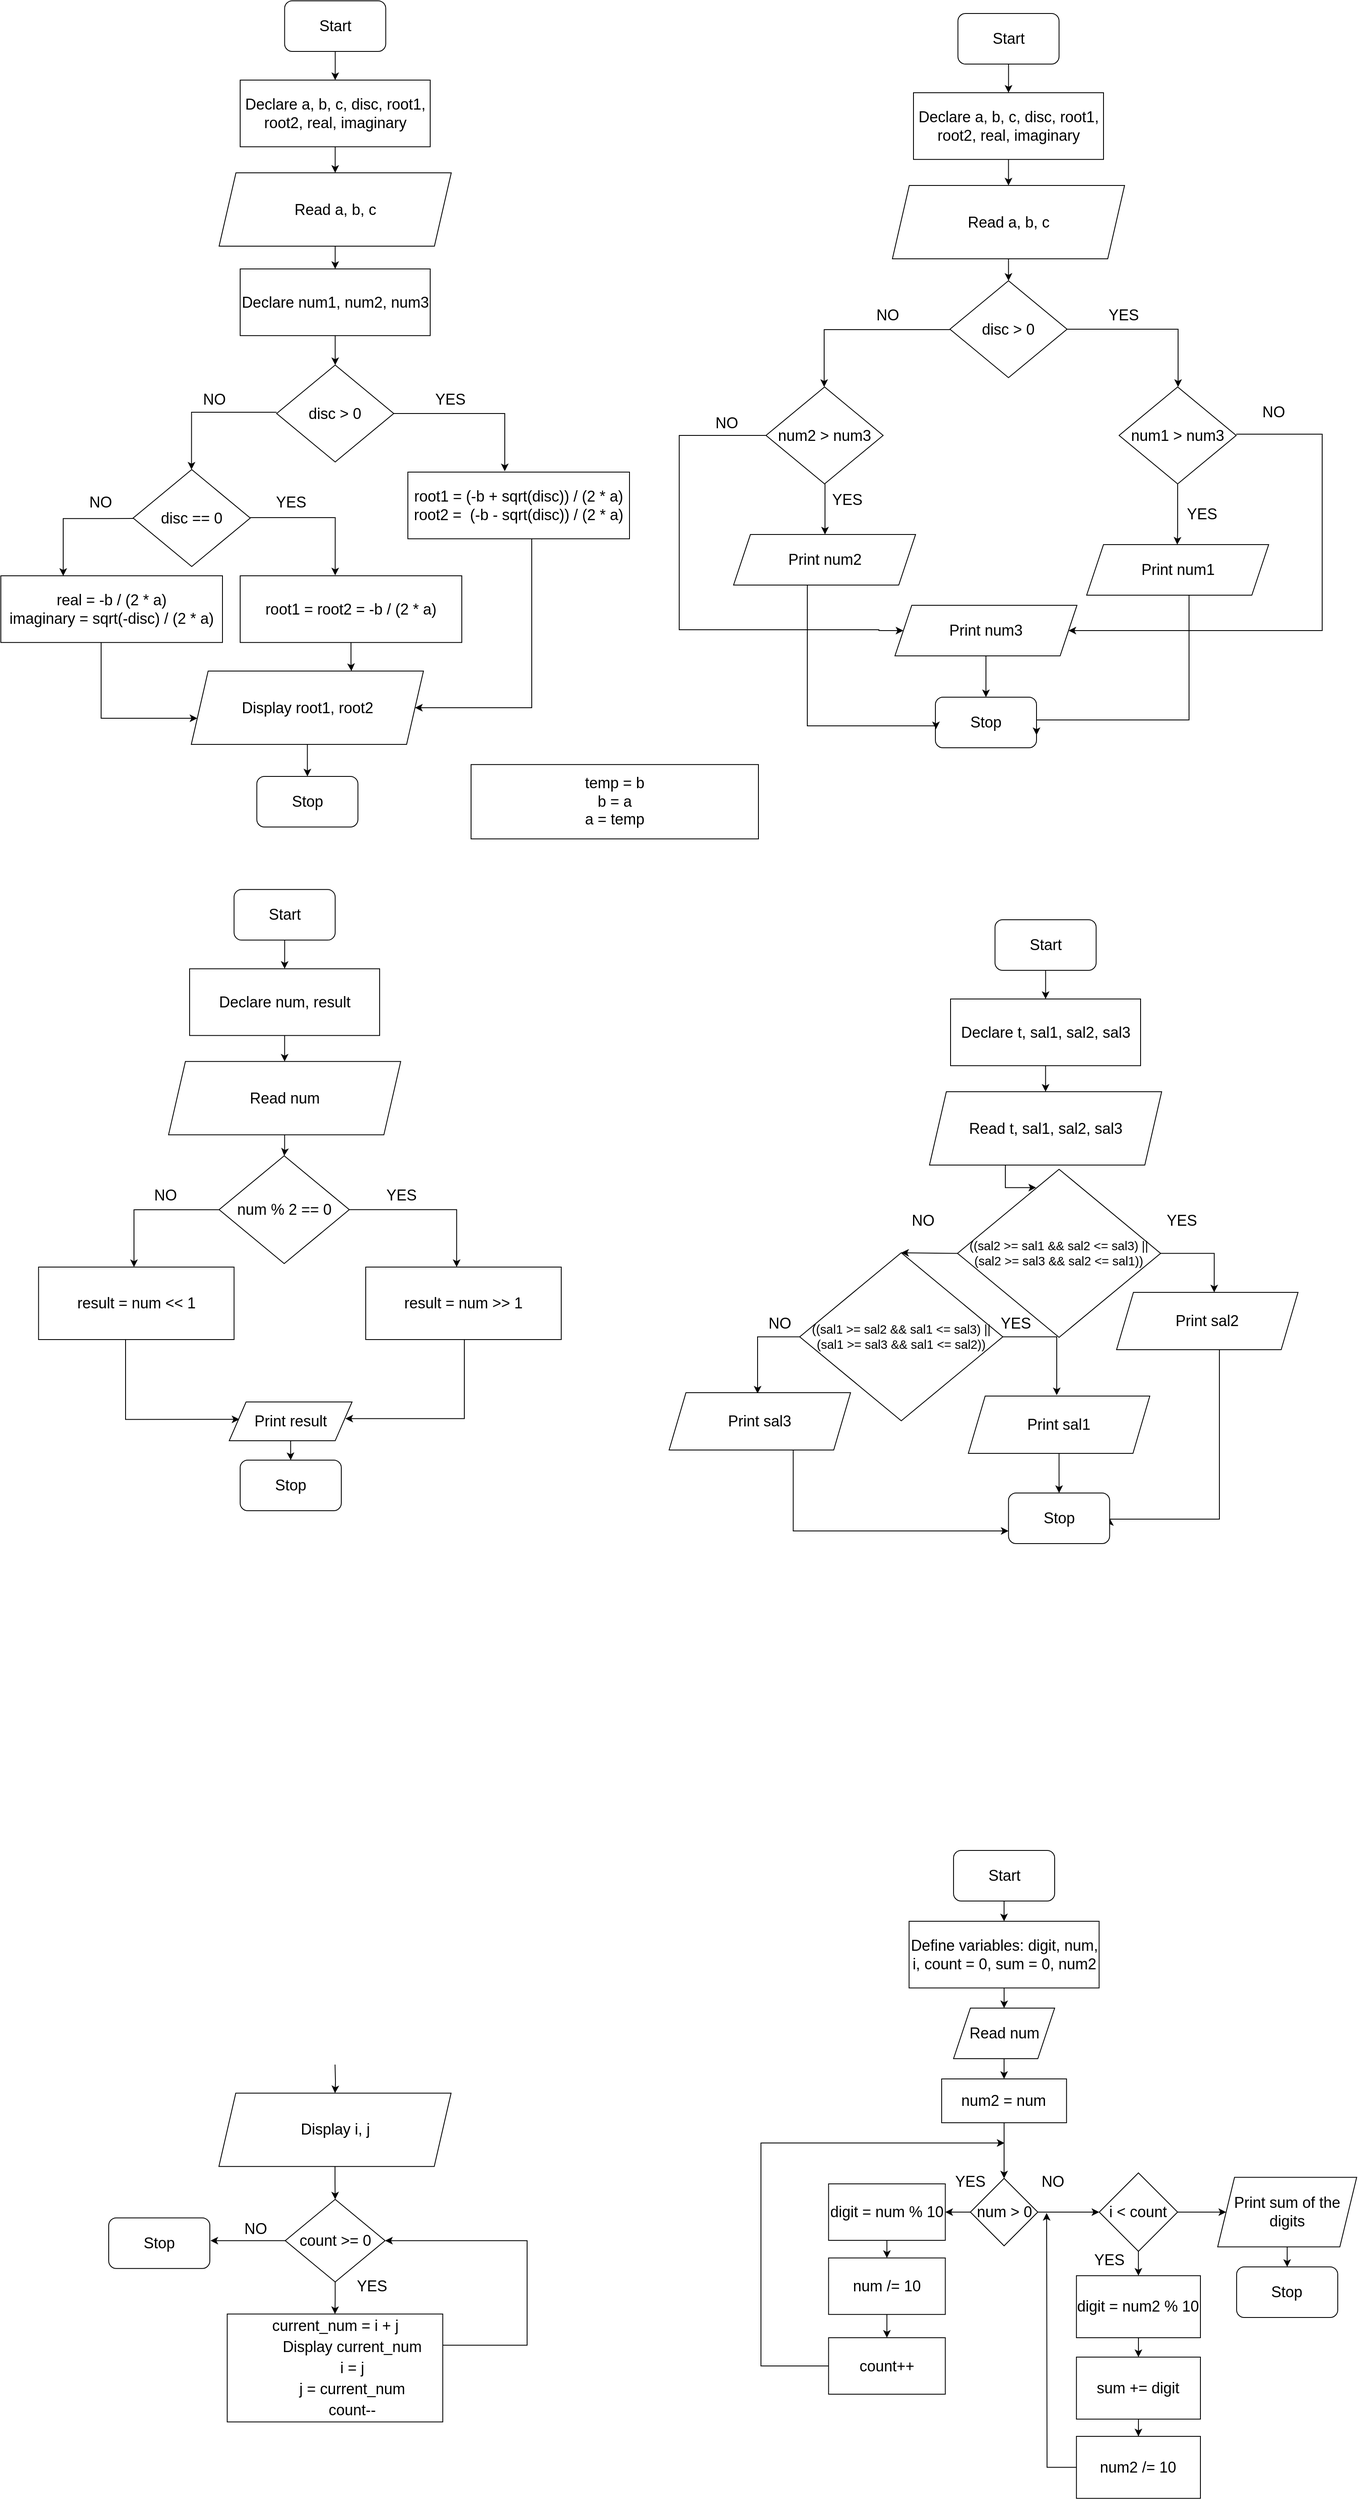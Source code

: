 <mxfile version="20.0.3" type="github">
  <diagram id="Rn7xrnU0iJdDP8TWsrpk" name="Page-1">
    <mxGraphModel dx="2865" dy="838" grid="0" gridSize="10" guides="1" tooltips="1" connect="1" arrows="1" fold="1" page="1" pageScale="1" pageWidth="850" pageHeight="1100" math="0" shadow="0">
      <root>
        <mxCell id="0" />
        <mxCell id="1" parent="0" />
        <mxCell id="lnwV2AKTlXPKK0lTSUsx-13" value="" style="edgeStyle=orthogonalEdgeStyle;rounded=0;orthogonalLoop=1;jettySize=auto;html=1;fontSize=18;" parent="1" target="lnwV2AKTlXPKK0lTSUsx-2" edge="1">
          <mxGeometry relative="1" as="geometry">
            <mxPoint x="425" y="222.0" as="sourcePoint" />
          </mxGeometry>
        </mxCell>
        <mxCell id="lnwV2AKTlXPKK0lTSUsx-38" value="" style="edgeStyle=orthogonalEdgeStyle;rounded=0;orthogonalLoop=1;jettySize=auto;html=1;fontSize=18;" parent="1" source="lnwV2AKTlXPKK0lTSUsx-2" target="lnwV2AKTlXPKK0lTSUsx-3" edge="1">
          <mxGeometry relative="1" as="geometry" />
        </mxCell>
        <mxCell id="lnwV2AKTlXPKK0lTSUsx-2" value="Declare&amp;nbsp;a, b, c, disc, root1, root2, real, imaginary" style="rounded=0;whiteSpace=wrap;html=1;fontSize=18;" parent="1" vertex="1">
          <mxGeometry x="314" y="171" width="225.5" height="79.12" as="geometry" />
        </mxCell>
        <mxCell id="LHPXoAm_DRsTGugaQHnw-8" value="" style="edgeStyle=orthogonalEdgeStyle;rounded=0;orthogonalLoop=1;jettySize=auto;html=1;fontSize=18;" parent="1" source="lnwV2AKTlXPKK0lTSUsx-3" target="LHPXoAm_DRsTGugaQHnw-7" edge="1">
          <mxGeometry relative="1" as="geometry" />
        </mxCell>
        <mxCell id="lnwV2AKTlXPKK0lTSUsx-3" value="Read&amp;nbsp;a, b, c" style="shape=parallelogram;perimeter=parallelogramPerimeter;whiteSpace=wrap;html=1;fixedSize=1;fontSize=18;" parent="1" vertex="1">
          <mxGeometry x="289" y="281" width="275.5" height="87" as="geometry" />
        </mxCell>
        <mxCell id="lnwV2AKTlXPKK0lTSUsx-4" value="temp = b&lt;br&gt;b = a&lt;br&gt;a = temp" style="rounded=0;whiteSpace=wrap;html=1;fontSize=18;" parent="1" vertex="1">
          <mxGeometry x="-211" y="967.91" width="341" height="88.18" as="geometry" />
        </mxCell>
        <mxCell id="5rCVrdmfiQFFG_Of-HuY-1" value="" style="edgeStyle=orthogonalEdgeStyle;rounded=0;orthogonalLoop=1;jettySize=auto;html=1;" parent="1" source="lnwV2AKTlXPKK0lTSUsx-14" target="lnwV2AKTlXPKK0lTSUsx-2" edge="1">
          <mxGeometry relative="1" as="geometry" />
        </mxCell>
        <mxCell id="lnwV2AKTlXPKK0lTSUsx-14" value="Start" style="rounded=1;whiteSpace=wrap;html=1;fontSize=18;" parent="1" vertex="1">
          <mxGeometry x="366.75" y="77" width="120" height="60" as="geometry" />
        </mxCell>
        <mxCell id="lnwV2AKTlXPKK0lTSUsx-15" value="Stop" style="rounded=1;whiteSpace=wrap;html=1;fontSize=18;" parent="1" vertex="1">
          <mxGeometry x="340" y="888" width="120" height="60" as="geometry" />
        </mxCell>
        <mxCell id="LHPXoAm_DRsTGugaQHnw-3" value="" style="edgeStyle=orthogonalEdgeStyle;rounded=0;orthogonalLoop=1;jettySize=auto;html=1;" parent="1" edge="1">
          <mxGeometry relative="1" as="geometry">
            <mxPoint x="426.765" y="693.18" as="sourcePoint" />
          </mxGeometry>
        </mxCell>
        <mxCell id="LHPXoAm_DRsTGugaQHnw-10" value="" style="edgeStyle=orthogonalEdgeStyle;rounded=0;orthogonalLoop=1;jettySize=auto;html=1;fontSize=18;entryX=0.5;entryY=0;entryDx=0;entryDy=0;exitX=1;exitY=0.5;exitDx=0;exitDy=0;" parent="1" source="LHPXoAm_DRsTGugaQHnw-7" edge="1">
          <mxGeometry relative="1" as="geometry">
            <mxPoint x="628" y="520" as="targetPoint" />
            <Array as="points">
              <mxPoint x="628" y="452" />
            </Array>
          </mxGeometry>
        </mxCell>
        <mxCell id="LHPXoAm_DRsTGugaQHnw-7" value="&lt;font style=&quot;font-size: 18px;&quot;&gt;disc &amp;gt; 0&lt;/font&gt;" style="rhombus;whiteSpace=wrap;html=1;" parent="1" vertex="1">
          <mxGeometry x="357.25" y="394" width="139" height="115" as="geometry" />
        </mxCell>
        <mxCell id="LHPXoAm_DRsTGugaQHnw-15" value="" style="edgeStyle=orthogonalEdgeStyle;rounded=0;orthogonalLoop=1;jettySize=auto;html=1;fontSize=18;exitX=0.5;exitY=1;exitDx=0;exitDy=0;" parent="1" source="LHPXoAm_DRsTGugaQHnw-24" edge="1">
          <mxGeometry relative="1" as="geometry">
            <mxPoint x="681.941" y="580" as="sourcePoint" />
            <mxPoint x="627" y="707" as="targetPoint" />
            <Array as="points">
              <mxPoint x="627" y="692" />
            </Array>
          </mxGeometry>
        </mxCell>
        <mxCell id="LHPXoAm_DRsTGugaQHnw-11" value="YES" style="text;html=1;align=center;verticalAlign=middle;resizable=0;points=[];autosize=1;strokeColor=none;fillColor=none;fontSize=18;" parent="1" vertex="1">
          <mxGeometry x="539.5" y="422" width="46" height="26" as="geometry" />
        </mxCell>
        <mxCell id="LHPXoAm_DRsTGugaQHnw-12" value="" style="edgeStyle=orthogonalEdgeStyle;rounded=0;orthogonalLoop=1;jettySize=auto;html=1;fontSize=18;" parent="1" edge="1">
          <mxGeometry relative="1" as="geometry">
            <mxPoint x="357.25" y="451.97" as="sourcePoint" />
            <mxPoint x="208" y="520" as="targetPoint" />
            <Array as="points">
              <mxPoint x="208" y="452" />
            </Array>
          </mxGeometry>
        </mxCell>
        <mxCell id="LHPXoAm_DRsTGugaQHnw-13" value="NO" style="text;html=1;align=center;verticalAlign=middle;resizable=0;points=[];autosize=1;strokeColor=none;fillColor=none;fontSize=18;" parent="1" vertex="1">
          <mxGeometry x="264" y="422" width="37" height="26" as="geometry" />
        </mxCell>
        <mxCell id="LHPXoAm_DRsTGugaQHnw-20" value="" style="edgeStyle=orthogonalEdgeStyle;rounded=0;orthogonalLoop=1;jettySize=auto;html=1;fontSize=18;" parent="1" source="LHPXoAm_DRsTGugaQHnw-18" edge="1">
          <mxGeometry relative="1" as="geometry">
            <mxPoint x="209" y="695" as="targetPoint" />
            <Array as="points">
              <mxPoint x="209" y="695" />
            </Array>
          </mxGeometry>
        </mxCell>
        <mxCell id="LHPXoAm_DRsTGugaQHnw-30" value="" style="edgeStyle=orthogonalEdgeStyle;rounded=0;orthogonalLoop=1;jettySize=auto;html=1;fontSize=18;entryX=0;entryY=0.5;entryDx=0;entryDy=0;" parent="1" source="LHPXoAm_DRsTGugaQHnw-18" target="LHPXoAm_DRsTGugaQHnw-26" edge="1">
          <mxGeometry relative="1" as="geometry">
            <mxPoint x="270" y="808" as="targetPoint" />
            <Array as="points">
              <mxPoint x="36" y="578" />
              <mxPoint x="36" y="808" />
              <mxPoint x="273" y="808" />
            </Array>
          </mxGeometry>
        </mxCell>
        <mxCell id="LHPXoAm_DRsTGugaQHnw-18" value="&lt;font style=&quot;font-size: 18px;&quot;&gt;num2 &amp;gt; num3&lt;/font&gt;" style="rhombus;whiteSpace=wrap;html=1;" parent="1" vertex="1">
          <mxGeometry x="139" y="520" width="139" height="115" as="geometry" />
        </mxCell>
        <mxCell id="LHPXoAm_DRsTGugaQHnw-38" value="" style="edgeStyle=orthogonalEdgeStyle;rounded=0;orthogonalLoop=1;jettySize=auto;html=1;fontSize=18;entryX=1;entryY=0.75;entryDx=0;entryDy=0;" parent="1" source="LHPXoAm_DRsTGugaQHnw-23" target="lnwV2AKTlXPKK0lTSUsx-15" edge="1">
          <mxGeometry relative="1" as="geometry">
            <mxPoint x="628" y="935" as="targetPoint" />
            <Array as="points">
              <mxPoint x="641" y="915" />
              <mxPoint x="460" y="915" />
            </Array>
          </mxGeometry>
        </mxCell>
        <mxCell id="LHPXoAm_DRsTGugaQHnw-23" value="Print num1" style="shape=parallelogram;perimeter=parallelogramPerimeter;whiteSpace=wrap;html=1;fixedSize=1;fontSize=18;rounded=0;" parent="1" vertex="1">
          <mxGeometry x="519.5" y="707" width="216" height="60" as="geometry" />
        </mxCell>
        <mxCell id="LHPXoAm_DRsTGugaQHnw-24" value="&lt;font style=&quot;font-size: 18px;&quot;&gt;num1 &amp;gt; num3&lt;/font&gt;" style="rhombus;whiteSpace=wrap;html=1;" parent="1" vertex="1">
          <mxGeometry x="558" y="520" width="139" height="115" as="geometry" />
        </mxCell>
        <mxCell id="LHPXoAm_DRsTGugaQHnw-36" value="" style="edgeStyle=orthogonalEdgeStyle;rounded=0;orthogonalLoop=1;jettySize=auto;html=1;fontSize=18;entryX=0.006;entryY=0.633;entryDx=0;entryDy=0;entryPerimeter=0;" parent="1" source="LHPXoAm_DRsTGugaQHnw-25" target="lnwV2AKTlXPKK0lTSUsx-15" edge="1">
          <mxGeometry relative="1" as="geometry">
            <mxPoint x="336" y="922" as="targetPoint" />
            <Array as="points">
              <mxPoint x="188" y="922" />
              <mxPoint x="341" y="922" />
            </Array>
          </mxGeometry>
        </mxCell>
        <mxCell id="LHPXoAm_DRsTGugaQHnw-25" value="Print num2" style="shape=parallelogram;perimeter=parallelogramPerimeter;whiteSpace=wrap;html=1;fixedSize=1;fontSize=18;rounded=0;" parent="1" vertex="1">
          <mxGeometry x="100.5" y="695" width="216" height="60" as="geometry" />
        </mxCell>
        <mxCell id="LHPXoAm_DRsTGugaQHnw-34" value="" style="edgeStyle=orthogonalEdgeStyle;rounded=0;orthogonalLoop=1;jettySize=auto;html=1;fontSize=18;" parent="1" source="LHPXoAm_DRsTGugaQHnw-26" target="lnwV2AKTlXPKK0lTSUsx-15" edge="1">
          <mxGeometry relative="1" as="geometry" />
        </mxCell>
        <mxCell id="LHPXoAm_DRsTGugaQHnw-26" value="Print num3" style="shape=parallelogram;perimeter=parallelogramPerimeter;whiteSpace=wrap;html=1;fixedSize=1;fontSize=18;rounded=0;" parent="1" vertex="1">
          <mxGeometry x="292" y="779" width="216" height="60" as="geometry" />
        </mxCell>
        <mxCell id="LHPXoAm_DRsTGugaQHnw-27" value="YES" style="text;html=1;align=center;verticalAlign=middle;resizable=0;points=[];autosize=1;strokeColor=none;fillColor=none;fontSize=18;" parent="1" vertex="1">
          <mxGeometry x="633" y="658" width="46" height="26" as="geometry" />
        </mxCell>
        <mxCell id="LHPXoAm_DRsTGugaQHnw-28" value="YES" style="text;html=1;align=center;verticalAlign=middle;resizable=0;points=[];autosize=1;strokeColor=none;fillColor=none;fontSize=18;" parent="1" vertex="1">
          <mxGeometry x="212" y="641" width="46" height="26" as="geometry" />
        </mxCell>
        <mxCell id="LHPXoAm_DRsTGugaQHnw-31" value="NO" style="text;html=1;align=center;verticalAlign=middle;resizable=0;points=[];autosize=1;strokeColor=none;fillColor=none;fontSize=18;" parent="1" vertex="1">
          <mxGeometry x="73" y="550" width="37" height="26" as="geometry" />
        </mxCell>
        <mxCell id="LHPXoAm_DRsTGugaQHnw-32" value="" style="edgeStyle=orthogonalEdgeStyle;rounded=0;orthogonalLoop=1;jettySize=auto;html=1;fontSize=18;entryX=1;entryY=0.5;entryDx=0;entryDy=0;" parent="1" target="LHPXoAm_DRsTGugaQHnw-26" edge="1">
          <mxGeometry relative="1" as="geometry">
            <mxPoint x="696.996" y="575.999" as="sourcePoint" />
            <mxPoint x="799" y="863" as="targetPoint" />
            <Array as="points">
              <mxPoint x="799" y="576" />
              <mxPoint x="799" y="809" />
            </Array>
          </mxGeometry>
        </mxCell>
        <mxCell id="LHPXoAm_DRsTGugaQHnw-33" value="NO" style="text;html=1;align=center;verticalAlign=middle;resizable=0;points=[];autosize=1;strokeColor=none;fillColor=none;fontSize=18;" parent="1" vertex="1">
          <mxGeometry x="722" y="537" width="37" height="26" as="geometry" />
        </mxCell>
        <mxCell id="LHPXoAm_DRsTGugaQHnw-44" value="" style="edgeStyle=orthogonalEdgeStyle;rounded=0;orthogonalLoop=1;jettySize=auto;html=1;fontSize=18;" parent="1" source="LHPXoAm_DRsTGugaQHnw-39" target="LHPXoAm_DRsTGugaQHnw-40" edge="1">
          <mxGeometry relative="1" as="geometry" />
        </mxCell>
        <mxCell id="LHPXoAm_DRsTGugaQHnw-39" value="Declare&amp;nbsp;a, b, c, disc, root1, root2, real, imaginary" style="rounded=0;whiteSpace=wrap;html=1;fontSize=18;" parent="1" vertex="1">
          <mxGeometry x="-485" y="156" width="225.5" height="79.12" as="geometry" />
        </mxCell>
        <mxCell id="LHPXoAm_DRsTGugaQHnw-45" value="" style="edgeStyle=orthogonalEdgeStyle;rounded=0;orthogonalLoop=1;jettySize=auto;html=1;fontSize=18;" parent="1" source="LHPXoAm_DRsTGugaQHnw-40" target="LHPXoAm_DRsTGugaQHnw-42" edge="1">
          <mxGeometry relative="1" as="geometry" />
        </mxCell>
        <mxCell id="LHPXoAm_DRsTGugaQHnw-40" value="Read&amp;nbsp;a, b, c" style="shape=parallelogram;perimeter=parallelogramPerimeter;whiteSpace=wrap;html=1;fixedSize=1;fontSize=18;" parent="1" vertex="1">
          <mxGeometry x="-510" y="266" width="275.5" height="87" as="geometry" />
        </mxCell>
        <mxCell id="LHPXoAm_DRsTGugaQHnw-43" value="" style="edgeStyle=orthogonalEdgeStyle;rounded=0;orthogonalLoop=1;jettySize=auto;html=1;fontSize=18;" parent="1" source="LHPXoAm_DRsTGugaQHnw-41" target="LHPXoAm_DRsTGugaQHnw-39" edge="1">
          <mxGeometry relative="1" as="geometry" />
        </mxCell>
        <mxCell id="LHPXoAm_DRsTGugaQHnw-41" value="Start" style="rounded=1;whiteSpace=wrap;html=1;fontSize=18;" parent="1" vertex="1">
          <mxGeometry x="-432.25" y="62" width="120" height="60" as="geometry" />
        </mxCell>
        <mxCell id="LHPXoAm_DRsTGugaQHnw-51" value="" style="edgeStyle=orthogonalEdgeStyle;rounded=0;orthogonalLoop=1;jettySize=auto;html=1;fontSize=18;" parent="1" source="LHPXoAm_DRsTGugaQHnw-42" target="LHPXoAm_DRsTGugaQHnw-47" edge="1">
          <mxGeometry relative="1" as="geometry" />
        </mxCell>
        <mxCell id="LHPXoAm_DRsTGugaQHnw-42" value="Declare num1, num2, num3" style="rounded=0;whiteSpace=wrap;html=1;fontSize=18;" parent="1" vertex="1">
          <mxGeometry x="-485" y="380" width="225.5" height="79.12" as="geometry" />
        </mxCell>
        <mxCell id="LHPXoAm_DRsTGugaQHnw-46" value="" style="edgeStyle=orthogonalEdgeStyle;rounded=0;orthogonalLoop=1;jettySize=auto;html=1;fontSize=18;entryX=0.5;entryY=0;entryDx=0;entryDy=0;exitX=1;exitY=0.5;exitDx=0;exitDy=0;" parent="1" source="LHPXoAm_DRsTGugaQHnw-47" edge="1">
          <mxGeometry relative="1" as="geometry">
            <mxPoint x="-171" y="620" as="targetPoint" />
            <Array as="points">
              <mxPoint x="-171" y="552" />
            </Array>
          </mxGeometry>
        </mxCell>
        <mxCell id="LHPXoAm_DRsTGugaQHnw-47" value="&lt;font style=&quot;font-size: 18px;&quot;&gt;disc &amp;gt; 0&lt;/font&gt;" style="rhombus;whiteSpace=wrap;html=1;" parent="1" vertex="1">
          <mxGeometry x="-441.75" y="494" width="139" height="115" as="geometry" />
        </mxCell>
        <mxCell id="LHPXoAm_DRsTGugaQHnw-48" value="YES" style="text;html=1;align=center;verticalAlign=middle;resizable=0;points=[];autosize=1;strokeColor=none;fillColor=none;fontSize=18;" parent="1" vertex="1">
          <mxGeometry x="-259.5" y="522" width="46" height="26" as="geometry" />
        </mxCell>
        <mxCell id="LHPXoAm_DRsTGugaQHnw-49" value="" style="edgeStyle=orthogonalEdgeStyle;rounded=0;orthogonalLoop=1;jettySize=auto;html=1;fontSize=18;" parent="1" edge="1">
          <mxGeometry relative="1" as="geometry">
            <mxPoint x="-441.75" y="550" as="sourcePoint" />
            <mxPoint x="-542.75" y="618.03" as="targetPoint" />
            <Array as="points">
              <mxPoint x="-542.75" y="550.03" />
            </Array>
          </mxGeometry>
        </mxCell>
        <mxCell id="LHPXoAm_DRsTGugaQHnw-50" value="NO" style="text;html=1;align=center;verticalAlign=middle;resizable=0;points=[];autosize=1;strokeColor=none;fillColor=none;fontSize=18;" parent="1" vertex="1">
          <mxGeometry x="-535" y="522" width="37" height="26" as="geometry" />
        </mxCell>
        <mxCell id="LHPXoAm_DRsTGugaQHnw-67" value="" style="edgeStyle=orthogonalEdgeStyle;rounded=0;orthogonalLoop=1;jettySize=auto;html=1;fontSize=18;entryX=1;entryY=0.5;entryDx=0;entryDy=0;" parent="1" source="LHPXoAm_DRsTGugaQHnw-52" target="LHPXoAm_DRsTGugaQHnw-62" edge="1">
          <mxGeometry relative="1" as="geometry">
            <mxPoint x="-154" y="904" as="targetPoint" />
            <Array as="points">
              <mxPoint x="-139" y="900" />
            </Array>
          </mxGeometry>
        </mxCell>
        <mxCell id="LHPXoAm_DRsTGugaQHnw-52" value="root1 = (-b + sqrt(disc)) / (2 * a)&lt;br&gt;root2 =&amp;nbsp; (-b - sqrt(disc)) / (2 * a)" style="rounded=0;whiteSpace=wrap;html=1;fontSize=18;" parent="1" vertex="1">
          <mxGeometry x="-286" y="621" width="263" height="79.12" as="geometry" />
        </mxCell>
        <mxCell id="LHPXoAm_DRsTGugaQHnw-53" value="&lt;font style=&quot;font-size: 18px;&quot;&gt;disc == 0&lt;/font&gt;" style="rhombus;whiteSpace=wrap;html=1;" parent="1" vertex="1">
          <mxGeometry x="-612" y="618" width="139" height="115" as="geometry" />
        </mxCell>
        <mxCell id="LHPXoAm_DRsTGugaQHnw-54" value="" style="edgeStyle=orthogonalEdgeStyle;rounded=0;orthogonalLoop=1;jettySize=auto;html=1;fontSize=18;" parent="1" edge="1">
          <mxGeometry relative="1" as="geometry">
            <mxPoint x="-612" y="676.06" as="sourcePoint" />
            <mxPoint x="-695" y="744.09" as="targetPoint" />
            <Array as="points">
              <mxPoint x="-695" y="676.09" />
            </Array>
          </mxGeometry>
        </mxCell>
        <mxCell id="LHPXoAm_DRsTGugaQHnw-56" value="" style="edgeStyle=orthogonalEdgeStyle;rounded=0;orthogonalLoop=1;jettySize=auto;html=1;fontSize=18;entryX=0.5;entryY=0;entryDx=0;entryDy=0;" parent="1" edge="1">
          <mxGeometry relative="1" as="geometry">
            <mxPoint x="-372.25" y="743.5" as="targetPoint" />
            <Array as="points">
              <mxPoint x="-372.25" y="675.5" />
            </Array>
            <mxPoint x="-473" y="675" as="sourcePoint" />
          </mxGeometry>
        </mxCell>
        <mxCell id="LHPXoAm_DRsTGugaQHnw-57" value="YES" style="text;html=1;align=center;verticalAlign=middle;resizable=0;points=[];autosize=1;strokeColor=none;fillColor=none;fontSize=18;" parent="1" vertex="1">
          <mxGeometry x="-448" y="644" width="46" height="26" as="geometry" />
        </mxCell>
        <mxCell id="LHPXoAm_DRsTGugaQHnw-65" value="" style="edgeStyle=orthogonalEdgeStyle;rounded=0;orthogonalLoop=1;jettySize=auto;html=1;fontSize=18;" parent="1" source="LHPXoAm_DRsTGugaQHnw-58" target="LHPXoAm_DRsTGugaQHnw-62" edge="1">
          <mxGeometry relative="1" as="geometry">
            <Array as="points">
              <mxPoint x="-353" y="847" />
              <mxPoint x="-353" y="847" />
            </Array>
          </mxGeometry>
        </mxCell>
        <mxCell id="LHPXoAm_DRsTGugaQHnw-58" value="root1 = root2 = -b / (2 * a)" style="rounded=0;whiteSpace=wrap;html=1;fontSize=18;" parent="1" vertex="1">
          <mxGeometry x="-485" y="744" width="263" height="79.12" as="geometry" />
        </mxCell>
        <mxCell id="LHPXoAm_DRsTGugaQHnw-59" value="NO" style="text;html=1;align=center;verticalAlign=middle;resizable=0;points=[];autosize=1;strokeColor=none;fillColor=none;fontSize=18;" parent="1" vertex="1">
          <mxGeometry x="-670" y="644" width="37" height="26" as="geometry" />
        </mxCell>
        <mxCell id="LHPXoAm_DRsTGugaQHnw-64" value="" style="edgeStyle=orthogonalEdgeStyle;rounded=0;orthogonalLoop=1;jettySize=auto;html=1;fontSize=18;" parent="1" source="LHPXoAm_DRsTGugaQHnw-60" target="LHPXoAm_DRsTGugaQHnw-62" edge="1">
          <mxGeometry relative="1" as="geometry">
            <mxPoint x="-637" y="913" as="targetPoint" />
            <Array as="points">
              <mxPoint x="-650" y="913" />
            </Array>
          </mxGeometry>
        </mxCell>
        <mxCell id="LHPXoAm_DRsTGugaQHnw-60" value="real = -b / (2 * a)&lt;br&gt;imaginary = sqrt(-disc) / (2 * a)" style="rounded=0;whiteSpace=wrap;html=1;fontSize=18;" parent="1" vertex="1">
          <mxGeometry x="-769" y="744" width="263" height="79.12" as="geometry" />
        </mxCell>
        <mxCell id="LHPXoAm_DRsTGugaQHnw-61" value="Stop" style="rounded=1;whiteSpace=wrap;html=1;fontSize=18;" parent="1" vertex="1">
          <mxGeometry x="-465.25" y="982" width="120" height="60" as="geometry" />
        </mxCell>
        <mxCell id="LHPXoAm_DRsTGugaQHnw-68" value="" style="edgeStyle=orthogonalEdgeStyle;rounded=0;orthogonalLoop=1;jettySize=auto;html=1;fontSize=18;" parent="1" source="LHPXoAm_DRsTGugaQHnw-62" target="LHPXoAm_DRsTGugaQHnw-61" edge="1">
          <mxGeometry relative="1" as="geometry" />
        </mxCell>
        <mxCell id="LHPXoAm_DRsTGugaQHnw-62" value="Display root1, root2" style="shape=parallelogram;perimeter=parallelogramPerimeter;whiteSpace=wrap;html=1;fixedSize=1;fontSize=18;" parent="1" vertex="1">
          <mxGeometry x="-543" y="857" width="275.5" height="87" as="geometry" />
        </mxCell>
        <mxCell id="LHPXoAm_DRsTGugaQHnw-69" value="" style="edgeStyle=orthogonalEdgeStyle;rounded=0;orthogonalLoop=1;jettySize=auto;html=1;fontSize=18;" parent="1" source="LHPXoAm_DRsTGugaQHnw-70" target="LHPXoAm_DRsTGugaQHnw-72" edge="1">
          <mxGeometry relative="1" as="geometry" />
        </mxCell>
        <mxCell id="LHPXoAm_DRsTGugaQHnw-70" value="Declare&amp;nbsp;t, sal1, sal2, sal3" style="rounded=0;whiteSpace=wrap;html=1;fontSize=18;" parent="1" vertex="1">
          <mxGeometry x="358" y="1246" width="225.5" height="79.12" as="geometry" />
        </mxCell>
        <mxCell id="LHPXoAm_DRsTGugaQHnw-71" value="" style="edgeStyle=orthogonalEdgeStyle;rounded=0;orthogonalLoop=1;jettySize=auto;html=1;fontSize=18;entryX=0.387;entryY=0.109;entryDx=0;entryDy=0;entryPerimeter=0;" parent="1" source="LHPXoAm_DRsTGugaQHnw-72" target="LHPXoAm_DRsTGugaQHnw-78" edge="1">
          <mxGeometry relative="1" as="geometry">
            <mxPoint x="456" y="1470" as="targetPoint" />
            <Array as="points">
              <mxPoint x="423" y="1470" />
            </Array>
          </mxGeometry>
        </mxCell>
        <mxCell id="LHPXoAm_DRsTGugaQHnw-72" value="Read&amp;nbsp;t, sal1, sal2, sal3" style="shape=parallelogram;perimeter=parallelogramPerimeter;whiteSpace=wrap;html=1;fixedSize=1;fontSize=18;" parent="1" vertex="1">
          <mxGeometry x="333" y="1356" width="275.5" height="87" as="geometry" />
        </mxCell>
        <mxCell id="LHPXoAm_DRsTGugaQHnw-73" value="" style="edgeStyle=orthogonalEdgeStyle;rounded=0;orthogonalLoop=1;jettySize=auto;html=1;fontSize=18;" parent="1" source="LHPXoAm_DRsTGugaQHnw-74" target="LHPXoAm_DRsTGugaQHnw-70" edge="1">
          <mxGeometry relative="1" as="geometry" />
        </mxCell>
        <mxCell id="LHPXoAm_DRsTGugaQHnw-74" value="Start" style="rounded=1;whiteSpace=wrap;html=1;fontSize=18;" parent="1" vertex="1">
          <mxGeometry x="410.75" y="1152" width="120" height="60" as="geometry" />
        </mxCell>
        <mxCell id="LHPXoAm_DRsTGugaQHnw-77" value="" style="edgeStyle=orthogonalEdgeStyle;rounded=0;orthogonalLoop=1;jettySize=auto;html=1;fontSize=18;entryX=0.5;entryY=0;entryDx=0;entryDy=0;exitX=1;exitY=0.5;exitDx=0;exitDy=0;" parent="1" source="LHPXoAm_DRsTGugaQHnw-78" edge="1">
          <mxGeometry relative="1" as="geometry">
            <mxPoint x="670.86" y="1594" as="targetPoint" />
            <Array as="points">
              <mxPoint x="671" y="1548" />
            </Array>
          </mxGeometry>
        </mxCell>
        <mxCell id="LHPXoAm_DRsTGugaQHnw-78" value="&lt;font face=&quot;Arial&quot;&gt;&lt;span style=&quot;font-size: 14.667px;&quot;&gt;((sal2 &amp;gt;= sal1 &amp;amp;&amp;amp; sal2 &amp;lt;= sal3) || (sal2 &amp;gt;= sal3 &amp;amp;&amp;amp; sal2 &amp;lt;= sal1))&lt;/span&gt;&lt;/font&gt;" style="rhombus;whiteSpace=wrap;html=1;" parent="1" vertex="1">
          <mxGeometry x="366.25" y="1448" width="241.01" height="199.4" as="geometry" />
        </mxCell>
        <mxCell id="LHPXoAm_DRsTGugaQHnw-79" value="YES" style="text;html=1;align=center;verticalAlign=middle;resizable=0;points=[];autosize=1;strokeColor=none;fillColor=none;fontSize=18;" parent="1" vertex="1">
          <mxGeometry x="608.5" y="1496" width="46" height="26" as="geometry" />
        </mxCell>
        <mxCell id="LHPXoAm_DRsTGugaQHnw-80" value="" style="edgeStyle=orthogonalEdgeStyle;rounded=0;orthogonalLoop=1;jettySize=auto;html=1;fontSize=18;entryX=0.5;entryY=0;entryDx=0;entryDy=0;exitX=0;exitY=0.5;exitDx=0;exitDy=0;" parent="1" source="LHPXoAm_DRsTGugaQHnw-78" target="LHPXoAm_DRsTGugaQHnw-97" edge="1">
          <mxGeometry relative="1" as="geometry">
            <mxPoint x="363" y="1547" as="sourcePoint" />
            <mxPoint x="299.11" y="1592.03" as="targetPoint" />
            <Array as="points">
              <mxPoint x="363" y="1548" />
            </Array>
          </mxGeometry>
        </mxCell>
        <mxCell id="LHPXoAm_DRsTGugaQHnw-81" value="NO" style="text;html=1;align=center;verticalAlign=middle;resizable=0;points=[];autosize=1;strokeColor=none;fillColor=none;fontSize=18;" parent="1" vertex="1">
          <mxGeometry x="306.86" y="1496" width="37" height="26" as="geometry" />
        </mxCell>
        <mxCell id="LHPXoAm_DRsTGugaQHnw-96" value="" style="edgeStyle=orthogonalEdgeStyle;rounded=0;orthogonalLoop=1;jettySize=auto;html=1;fontSize=18;entryX=1;entryY=0.5;entryDx=0;entryDy=0;" parent="1" source="LHPXoAm_DRsTGugaQHnw-82" target="LHPXoAm_DRsTGugaQHnw-91" edge="1">
          <mxGeometry relative="1" as="geometry">
            <mxPoint x="663" y="1863" as="targetPoint" />
            <Array as="points">
              <mxPoint x="677" y="1863" />
              <mxPoint x="547" y="1863" />
            </Array>
          </mxGeometry>
        </mxCell>
        <mxCell id="LHPXoAm_DRsTGugaQHnw-82" value="Print sal2" style="shape=parallelogram;perimeter=parallelogramPerimeter;whiteSpace=wrap;html=1;fixedSize=1;fontSize=18;" parent="1" vertex="1">
          <mxGeometry x="555" y="1594" width="215.33" height="68" as="geometry" />
        </mxCell>
        <mxCell id="LHPXoAm_DRsTGugaQHnw-84" value="" style="edgeStyle=orthogonalEdgeStyle;rounded=0;orthogonalLoop=1;jettySize=auto;html=1;fontSize=18;exitX=1;exitY=0.5;exitDx=0;exitDy=0;" parent="1" source="LHPXoAm_DRsTGugaQHnw-97" edge="1">
          <mxGeometry relative="1" as="geometry">
            <mxPoint x="484" y="1716" as="targetPoint" />
            <Array as="points">
              <mxPoint x="484" y="1647" />
            </Array>
            <mxPoint x="369.0" y="1647.5" as="sourcePoint" />
          </mxGeometry>
        </mxCell>
        <mxCell id="LHPXoAm_DRsTGugaQHnw-85" value="YES" style="text;html=1;align=center;verticalAlign=middle;resizable=0;points=[];autosize=1;strokeColor=none;fillColor=none;fontSize=18;" parent="1" vertex="1">
          <mxGeometry x="412.25" y="1618" width="46" height="26" as="geometry" />
        </mxCell>
        <mxCell id="LHPXoAm_DRsTGugaQHnw-86" value="" style="edgeStyle=orthogonalEdgeStyle;rounded=0;orthogonalLoop=1;jettySize=auto;html=1;fontSize=18;exitX=0;exitY=0.5;exitDx=0;exitDy=0;" parent="1" source="LHPXoAm_DRsTGugaQHnw-97" edge="1">
          <mxGeometry relative="1" as="geometry">
            <mxPoint x="230.0" y="1646" as="sourcePoint" />
            <mxPoint x="129.0" y="1714.03" as="targetPoint" />
            <Array as="points">
              <mxPoint x="129" y="1647" />
            </Array>
          </mxGeometry>
        </mxCell>
        <mxCell id="LHPXoAm_DRsTGugaQHnw-87" value="NO" style="text;html=1;align=center;verticalAlign=middle;resizable=0;points=[];autosize=1;strokeColor=none;fillColor=none;fontSize=18;" parent="1" vertex="1">
          <mxGeometry x="136.75" y="1618" width="37" height="26" as="geometry" />
        </mxCell>
        <mxCell id="LHPXoAm_DRsTGugaQHnw-92" value="" style="edgeStyle=orthogonalEdgeStyle;rounded=0;orthogonalLoop=1;jettySize=auto;html=1;fontSize=18;" parent="1" source="LHPXoAm_DRsTGugaQHnw-89" target="LHPXoAm_DRsTGugaQHnw-91" edge="1">
          <mxGeometry relative="1" as="geometry" />
        </mxCell>
        <mxCell id="LHPXoAm_DRsTGugaQHnw-89" value="Print sal1" style="shape=parallelogram;perimeter=parallelogramPerimeter;whiteSpace=wrap;html=1;fixedSize=1;fontSize=18;" parent="1" vertex="1">
          <mxGeometry x="379.09" y="1717" width="215.33" height="68" as="geometry" />
        </mxCell>
        <mxCell id="LHPXoAm_DRsTGugaQHnw-94" value="" style="edgeStyle=orthogonalEdgeStyle;rounded=0;orthogonalLoop=1;jettySize=auto;html=1;fontSize=18;entryX=0;entryY=0.75;entryDx=0;entryDy=0;exitX=0.684;exitY=1;exitDx=0;exitDy=0;exitPerimeter=0;" parent="1" source="LHPXoAm_DRsTGugaQHnw-90" target="LHPXoAm_DRsTGugaQHnw-91" edge="1">
          <mxGeometry relative="1" as="geometry">
            <mxPoint x="172" y="1808" as="sourcePoint" />
            <mxPoint x="171.706" y="1869" as="targetPoint" />
            <Array as="points">
              <mxPoint x="171" y="1877" />
            </Array>
          </mxGeometry>
        </mxCell>
        <mxCell id="LHPXoAm_DRsTGugaQHnw-90" value="Print sal3" style="shape=parallelogram;perimeter=parallelogramPerimeter;whiteSpace=wrap;html=1;fixedSize=1;fontSize=18;" parent="1" vertex="1">
          <mxGeometry x="24" y="1713" width="215.33" height="68" as="geometry" />
        </mxCell>
        <mxCell id="LHPXoAm_DRsTGugaQHnw-91" value="Stop" style="rounded=1;whiteSpace=wrap;html=1;fontSize=18;" parent="1" vertex="1">
          <mxGeometry x="426.76" y="1832" width="120" height="60" as="geometry" />
        </mxCell>
        <mxCell id="LHPXoAm_DRsTGugaQHnw-97" value="&lt;font face=&quot;Arial&quot;&gt;&lt;span style=&quot;font-size: 14.667px;&quot;&gt;((sal1 &amp;gt;= sal2 &amp;amp;&amp;amp; sal1 &amp;lt;= sal3) || (sal1 &amp;gt;= sal3 &amp;amp;&amp;amp; sal1 &amp;lt;= sal2))&lt;/span&gt;&lt;/font&gt;" style="rhombus;whiteSpace=wrap;html=1;" parent="1" vertex="1">
          <mxGeometry x="179" y="1547" width="241.01" height="199.4" as="geometry" />
        </mxCell>
        <mxCell id="LHPXoAm_DRsTGugaQHnw-98" value="" style="edgeStyle=orthogonalEdgeStyle;rounded=0;orthogonalLoop=1;jettySize=auto;html=1;fontSize=18;" parent="1" source="LHPXoAm_DRsTGugaQHnw-99" target="LHPXoAm_DRsTGugaQHnw-100" edge="1">
          <mxGeometry relative="1" as="geometry" />
        </mxCell>
        <mxCell id="LHPXoAm_DRsTGugaQHnw-99" value="Declare num, result" style="rounded=0;whiteSpace=wrap;html=1;fontSize=18;" parent="1" vertex="1">
          <mxGeometry x="-545" y="1210.18" width="225.5" height="79.12" as="geometry" />
        </mxCell>
        <mxCell id="LHPXoAm_DRsTGugaQHnw-108" value="" style="edgeStyle=orthogonalEdgeStyle;rounded=0;orthogonalLoop=1;jettySize=auto;html=1;fontSize=18;" parent="1" source="LHPXoAm_DRsTGugaQHnw-100" target="LHPXoAm_DRsTGugaQHnw-104" edge="1">
          <mxGeometry relative="1" as="geometry" />
        </mxCell>
        <mxCell id="LHPXoAm_DRsTGugaQHnw-100" value="Read num" style="shape=parallelogram;perimeter=parallelogramPerimeter;whiteSpace=wrap;html=1;fixedSize=1;fontSize=18;" parent="1" vertex="1">
          <mxGeometry x="-570" y="1320.18" width="275.5" height="87" as="geometry" />
        </mxCell>
        <mxCell id="LHPXoAm_DRsTGugaQHnw-101" value="" style="edgeStyle=orthogonalEdgeStyle;rounded=0;orthogonalLoop=1;jettySize=auto;html=1;fontSize=18;" parent="1" source="LHPXoAm_DRsTGugaQHnw-102" target="LHPXoAm_DRsTGugaQHnw-99" edge="1">
          <mxGeometry relative="1" as="geometry" />
        </mxCell>
        <mxCell id="LHPXoAm_DRsTGugaQHnw-102" value="Start" style="rounded=1;whiteSpace=wrap;html=1;fontSize=18;" parent="1" vertex="1">
          <mxGeometry x="-492.25" y="1116.18" width="120" height="60" as="geometry" />
        </mxCell>
        <mxCell id="LHPXoAm_DRsTGugaQHnw-103" value="" style="edgeStyle=orthogonalEdgeStyle;rounded=0;orthogonalLoop=1;jettySize=auto;html=1;fontSize=18;entryX=0.5;entryY=0;entryDx=0;entryDy=0;exitX=1;exitY=0.5;exitDx=0;exitDy=0;" parent="1" source="LHPXoAm_DRsTGugaQHnw-104" edge="1">
          <mxGeometry relative="1" as="geometry">
            <mxPoint x="-228.14" y="1564" as="targetPoint" />
            <Array as="points">
              <mxPoint x="-228.14" y="1496" />
            </Array>
          </mxGeometry>
        </mxCell>
        <mxCell id="LHPXoAm_DRsTGugaQHnw-104" value="&lt;span style=&quot;font-size: 18px;&quot;&gt;num % 2 == 0&lt;/span&gt;" style="rhombus;whiteSpace=wrap;html=1;" parent="1" vertex="1">
          <mxGeometry x="-510" y="1432" width="154.5" height="127.83" as="geometry" />
        </mxCell>
        <mxCell id="LHPXoAm_DRsTGugaQHnw-105" value="YES" style="text;html=1;align=center;verticalAlign=middle;resizable=0;points=[];autosize=1;strokeColor=none;fillColor=none;fontSize=18;" parent="1" vertex="1">
          <mxGeometry x="-316.64" y="1466" width="46" height="26" as="geometry" />
        </mxCell>
        <mxCell id="LHPXoAm_DRsTGugaQHnw-106" value="" style="edgeStyle=orthogonalEdgeStyle;rounded=0;orthogonalLoop=1;jettySize=auto;html=1;fontSize=18;" parent="1" edge="1">
          <mxGeometry relative="1" as="geometry">
            <mxPoint x="-510" y="1496" as="sourcePoint" />
            <mxPoint x="-611.0" y="1564.03" as="targetPoint" />
            <Array as="points">
              <mxPoint x="-611" y="1496.03" />
            </Array>
          </mxGeometry>
        </mxCell>
        <mxCell id="LHPXoAm_DRsTGugaQHnw-107" value="NO" style="text;html=1;align=center;verticalAlign=middle;resizable=0;points=[];autosize=1;strokeColor=none;fillColor=none;fontSize=18;" parent="1" vertex="1">
          <mxGeometry x="-592.14" y="1466" width="37" height="26" as="geometry" />
        </mxCell>
        <mxCell id="LHPXoAm_DRsTGugaQHnw-115" value="" style="edgeStyle=orthogonalEdgeStyle;rounded=0;orthogonalLoop=1;jettySize=auto;html=1;fontSize=18;entryX=0.946;entryY=0.429;entryDx=0;entryDy=0;entryPerimeter=0;" parent="1" target="LHPXoAm_DRsTGugaQHnw-120" edge="1">
          <mxGeometry relative="1" as="geometry">
            <mxPoint x="-219" y="1650" as="sourcePoint" />
            <mxPoint x="-365" y="1743.48" as="targetPoint" />
            <Array as="points">
              <mxPoint x="-219" y="1744" />
            </Array>
          </mxGeometry>
        </mxCell>
        <mxCell id="LHPXoAm_DRsTGugaQHnw-113" value="" style="edgeStyle=orthogonalEdgeStyle;rounded=0;orthogonalLoop=1;jettySize=auto;html=1;fontSize=18;entryX=-0.008;entryY=0.328;entryDx=0;entryDy=0;entryPerimeter=0;" parent="1" edge="1">
          <mxGeometry relative="1" as="geometry">
            <mxPoint x="-621" y="1650" as="sourcePoint" />
            <mxPoint x="-485.96" y="1744.68" as="targetPoint" />
            <Array as="points">
              <mxPoint x="-621" y="1745" />
            </Array>
          </mxGeometry>
        </mxCell>
        <mxCell id="LHPXoAm_DRsTGugaQHnw-117" value="result = num &amp;gt;&amp;gt; 1" style="rounded=0;whiteSpace=wrap;html=1;fontSize=18;" parent="1" vertex="1">
          <mxGeometry x="-336" y="1564" width="232" height="86" as="geometry" />
        </mxCell>
        <mxCell id="LHPXoAm_DRsTGugaQHnw-118" value="result = num &amp;lt;&amp;lt; 1" style="rounded=0;whiteSpace=wrap;html=1;fontSize=18;" parent="1" vertex="1">
          <mxGeometry x="-724.25" y="1564" width="232" height="86" as="geometry" />
        </mxCell>
        <mxCell id="LHPXoAm_DRsTGugaQHnw-119" value="Stop" style="rounded=1;whiteSpace=wrap;html=1;fontSize=18;" parent="1" vertex="1">
          <mxGeometry x="-485" y="1793" width="120" height="60" as="geometry" />
        </mxCell>
        <mxCell id="LHPXoAm_DRsTGugaQHnw-121" value="" style="edgeStyle=orthogonalEdgeStyle;rounded=0;orthogonalLoop=1;jettySize=auto;html=1;fontSize=18;" parent="1" source="LHPXoAm_DRsTGugaQHnw-120" target="LHPXoAm_DRsTGugaQHnw-119" edge="1">
          <mxGeometry relative="1" as="geometry" />
        </mxCell>
        <mxCell id="LHPXoAm_DRsTGugaQHnw-120" value="Print result" style="shape=parallelogram;perimeter=parallelogramPerimeter;whiteSpace=wrap;html=1;fixedSize=1;fontSize=18;" parent="1" vertex="1">
          <mxGeometry x="-498" y="1723.99" width="145.75" height="46.03" as="geometry" />
        </mxCell>
        <mxCell id="GICdO85veFUy2Xohtw1O-5" value="" style="edgeStyle=orthogonalEdgeStyle;rounded=0;orthogonalLoop=1;jettySize=auto;html=1;" parent="1" source="GICdO85veFUy2Xohtw1O-2" target="GICdO85veFUy2Xohtw1O-4" edge="1">
          <mxGeometry relative="1" as="geometry" />
        </mxCell>
        <mxCell id="GICdO85veFUy2Xohtw1O-2" value="Start" style="rounded=1;whiteSpace=wrap;html=1;fontSize=18;" parent="1" vertex="1">
          <mxGeometry x="361.53" y="2256" width="120" height="60" as="geometry" />
        </mxCell>
        <mxCell id="GICdO85veFUy2Xohtw1O-7" value="" style="edgeStyle=orthogonalEdgeStyle;rounded=0;orthogonalLoop=1;jettySize=auto;html=1;" parent="1" target="GICdO85veFUy2Xohtw1O-6" edge="1">
          <mxGeometry relative="1" as="geometry">
            <mxPoint x="-372.421" y="2510.0" as="sourcePoint" />
          </mxGeometry>
        </mxCell>
        <mxCell id="1O8qeCqBrOHKcZipG75o-2" value="" style="edgeStyle=orthogonalEdgeStyle;rounded=0;orthogonalLoop=1;jettySize=auto;html=1;" edge="1" parent="1" source="GICdO85veFUy2Xohtw1O-4" target="1O8qeCqBrOHKcZipG75o-1">
          <mxGeometry relative="1" as="geometry" />
        </mxCell>
        <mxCell id="GICdO85veFUy2Xohtw1O-4" value="&lt;span id=&quot;docs-internal-guid-a8c17a11-7fff-961b-f6a4-5bbeca798110&quot; style=&quot;font-size: 18px;&quot;&gt;&lt;span style=&quot;font-size: 18px; font-family: Arial; background-color: transparent; font-variant-numeric: normal; font-variant-east-asian: normal; vertical-align: baseline;&quot;&gt;Define variables: digit, num, i, count = 0, sum = 0, num2&lt;/span&gt;&lt;/span&gt;" style="rounded=0;whiteSpace=wrap;html=1;fontSize=18;" parent="1" vertex="1">
          <mxGeometry x="308.78" y="2340" width="225.5" height="79.12" as="geometry" />
        </mxCell>
        <mxCell id="GICdO85veFUy2Xohtw1O-9" value="" style="edgeStyle=orthogonalEdgeStyle;rounded=0;orthogonalLoop=1;jettySize=auto;html=1;" parent="1" source="GICdO85veFUy2Xohtw1O-6" target="GICdO85veFUy2Xohtw1O-8" edge="1">
          <mxGeometry relative="1" as="geometry" />
        </mxCell>
        <mxCell id="GICdO85veFUy2Xohtw1O-6" value="&lt;font face=&quot;Arial&quot;&gt;Display i, j&lt;/font&gt;" style="shape=parallelogram;perimeter=parallelogramPerimeter;whiteSpace=wrap;html=1;fixedSize=1;fontSize=18;" parent="1" vertex="1">
          <mxGeometry x="-510.22" y="2543.88" width="275.5" height="87" as="geometry" />
        </mxCell>
        <mxCell id="GICdO85veFUy2Xohtw1O-11" value="" style="edgeStyle=orthogonalEdgeStyle;rounded=0;orthogonalLoop=1;jettySize=auto;html=1;" parent="1" source="GICdO85veFUy2Xohtw1O-8" target="GICdO85veFUy2Xohtw1O-10" edge="1">
          <mxGeometry relative="1" as="geometry" />
        </mxCell>
        <mxCell id="GICdO85veFUy2Xohtw1O-16" value="" style="edgeStyle=orthogonalEdgeStyle;rounded=0;orthogonalLoop=1;jettySize=auto;html=1;" parent="1" source="GICdO85veFUy2Xohtw1O-8" edge="1">
          <mxGeometry relative="1" as="geometry">
            <mxPoint x="-520.221" y="2718.88" as="targetPoint" />
          </mxGeometry>
        </mxCell>
        <mxCell id="GICdO85veFUy2Xohtw1O-8" value="&lt;span id=&quot;docs-internal-guid-156d42f2-7fff-ed89-4b9b-1792f121a0f9&quot; style=&quot;font-size: 18px;&quot;&gt;&lt;span style=&quot;font-size: 18px; font-family: Arial; background-color: transparent; font-variant-numeric: normal; font-variant-east-asian: normal; vertical-align: baseline;&quot;&gt;count &amp;gt;= 0&lt;/span&gt;&lt;/span&gt;" style="rhombus;whiteSpace=wrap;html=1;fontSize=18;" parent="1" vertex="1">
          <mxGeometry x="-431.48" y="2669.88" width="118.45" height="98" as="geometry" />
        </mxCell>
        <mxCell id="GICdO85veFUy2Xohtw1O-14" value="" style="edgeStyle=orthogonalEdgeStyle;rounded=0;orthogonalLoop=1;jettySize=auto;html=1;entryX=1;entryY=0.5;entryDx=0;entryDy=0;" parent="1" source="GICdO85veFUy2Xohtw1O-10" target="GICdO85veFUy2Xohtw1O-8" edge="1">
          <mxGeometry relative="1" as="geometry">
            <mxPoint x="-146.48" y="2724.88" as="targetPoint" />
            <Array as="points">
              <mxPoint x="-144.48" y="2842.88" />
              <mxPoint x="-144.48" y="2718.88" />
            </Array>
          </mxGeometry>
        </mxCell>
        <mxCell id="GICdO85veFUy2Xohtw1O-10" value="&lt;span id=&quot;docs-internal-guid-c6b49f31-7fff-22fd-aaaa-b574742ac4c4&quot; style=&quot;&quot;&gt;&lt;p style=&quot;line-height: 1.38; margin-top: 0pt; margin-bottom: 0pt;&quot; dir=&quot;ltr&quot;&gt;&lt;font face=&quot;Arial&quot;&gt;current_num = i + j&lt;/font&gt;&lt;/p&gt;&lt;p style=&quot;line-height: 1.38; margin-top: 0pt; margin-bottom: 0pt;&quot; dir=&quot;ltr&quot;&gt;&lt;font face=&quot;Arial&quot;&gt;&amp;nbsp; &amp;nbsp; &amp;nbsp; &amp;nbsp; Display current_num&lt;/font&gt;&lt;/p&gt;&lt;p style=&quot;line-height: 1.38; margin-top: 0pt; margin-bottom: 0pt;&quot; dir=&quot;ltr&quot;&gt;&lt;font face=&quot;Arial&quot;&gt;&amp;nbsp; &amp;nbsp; &amp;nbsp; &amp;nbsp; i = j&lt;/font&gt;&lt;/p&gt;&lt;p style=&quot;line-height: 1.38; margin-top: 0pt; margin-bottom: 0pt;&quot; dir=&quot;ltr&quot;&gt;&lt;font face=&quot;Arial&quot;&gt;&amp;nbsp; &amp;nbsp; &amp;nbsp; &amp;nbsp; j = current_num&lt;/font&gt;&lt;/p&gt;&lt;p style=&quot;line-height: 1.38; margin-top: 0pt; margin-bottom: 0pt;&quot; dir=&quot;ltr&quot;&gt;&lt;font face=&quot;Arial&quot;&gt;&amp;nbsp; &amp;nbsp; &amp;nbsp; &amp;nbsp; count--&lt;/font&gt;&lt;/p&gt;&lt;/span&gt;" style="rounded=0;whiteSpace=wrap;html=1;fontSize=18;" parent="1" vertex="1">
          <mxGeometry x="-500.36" y="2805.88" width="255.78" height="128" as="geometry" />
        </mxCell>
        <mxCell id="GICdO85veFUy2Xohtw1O-12" value="YES" style="text;html=1;align=center;verticalAlign=middle;resizable=0;points=[];autosize=1;strokeColor=none;fillColor=none;fontSize=18;" parent="1" vertex="1">
          <mxGeometry x="-351.72" y="2759.88" width="46" height="26" as="geometry" />
        </mxCell>
        <mxCell id="GICdO85veFUy2Xohtw1O-17" value="NO" style="text;html=1;align=center;verticalAlign=middle;resizable=0;points=[];autosize=1;strokeColor=none;fillColor=none;fontSize=18;" parent="1" vertex="1">
          <mxGeometry x="-485.22" y="2691.88" width="37" height="26" as="geometry" />
        </mxCell>
        <mxCell id="GICdO85veFUy2Xohtw1O-19" value="Stop" style="rounded=1;whiteSpace=wrap;html=1;fontSize=18;" parent="1" vertex="1">
          <mxGeometry x="-640.995" y="2691.88" width="120" height="60" as="geometry" />
        </mxCell>
        <mxCell id="1O8qeCqBrOHKcZipG75o-4" value="" style="edgeStyle=orthogonalEdgeStyle;rounded=0;orthogonalLoop=1;jettySize=auto;html=1;" edge="1" parent="1" source="1O8qeCqBrOHKcZipG75o-1" target="1O8qeCqBrOHKcZipG75o-3">
          <mxGeometry relative="1" as="geometry" />
        </mxCell>
        <mxCell id="1O8qeCqBrOHKcZipG75o-1" value="Read num" style="shape=parallelogram;perimeter=parallelogramPerimeter;whiteSpace=wrap;html=1;fixedSize=1;fontSize=18;rounded=0;" vertex="1" parent="1">
          <mxGeometry x="361.53" y="2443" width="120" height="60" as="geometry" />
        </mxCell>
        <mxCell id="1O8qeCqBrOHKcZipG75o-6" value="" style="edgeStyle=orthogonalEdgeStyle;rounded=0;orthogonalLoop=1;jettySize=auto;html=1;" edge="1" parent="1" source="1O8qeCqBrOHKcZipG75o-3" target="1O8qeCqBrOHKcZipG75o-5">
          <mxGeometry relative="1" as="geometry" />
        </mxCell>
        <mxCell id="1O8qeCqBrOHKcZipG75o-3" value="&lt;span id=&quot;docs-internal-guid-a8c17a11-7fff-961b-f6a4-5bbeca798110&quot; style=&quot;font-size: 18px;&quot;&gt;&lt;span style=&quot;font-size: 18px; font-family: Arial; background-color: transparent; font-variant-numeric: normal; font-variant-east-asian: normal; vertical-align: baseline;&quot;&gt;num2 = num&lt;/span&gt;&lt;/span&gt;" style="rounded=0;whiteSpace=wrap;html=1;fontSize=18;" vertex="1" parent="1">
          <mxGeometry x="347.42" y="2527" width="148.21" height="52" as="geometry" />
        </mxCell>
        <mxCell id="1O8qeCqBrOHKcZipG75o-8" value="" style="edgeStyle=orthogonalEdgeStyle;rounded=0;orthogonalLoop=1;jettySize=auto;html=1;" edge="1" parent="1" source="1O8qeCqBrOHKcZipG75o-5" target="1O8qeCqBrOHKcZipG75o-7">
          <mxGeometry relative="1" as="geometry" />
        </mxCell>
        <mxCell id="1O8qeCqBrOHKcZipG75o-17" value="" style="edgeStyle=orthogonalEdgeStyle;rounded=0;orthogonalLoop=1;jettySize=auto;html=1;" edge="1" parent="1" source="1O8qeCqBrOHKcZipG75o-5" target="1O8qeCqBrOHKcZipG75o-16">
          <mxGeometry relative="1" as="geometry" />
        </mxCell>
        <mxCell id="1O8qeCqBrOHKcZipG75o-5" value="num &amp;gt; 0" style="rhombus;whiteSpace=wrap;html=1;fontSize=18;rounded=0;" vertex="1" parent="1">
          <mxGeometry x="381.525" y="2645" width="80" height="80" as="geometry" />
        </mxCell>
        <mxCell id="1O8qeCqBrOHKcZipG75o-11" value="" style="edgeStyle=orthogonalEdgeStyle;rounded=0;orthogonalLoop=1;jettySize=auto;html=1;" edge="1" parent="1" source="1O8qeCqBrOHKcZipG75o-7" target="1O8qeCqBrOHKcZipG75o-9">
          <mxGeometry relative="1" as="geometry" />
        </mxCell>
        <mxCell id="1O8qeCqBrOHKcZipG75o-7" value="digit = num % 10" style="rounded=0;whiteSpace=wrap;html=1;fontSize=18;" vertex="1" parent="1">
          <mxGeometry x="213.24" y="2651.5" width="138.52" height="67" as="geometry" />
        </mxCell>
        <mxCell id="1O8qeCqBrOHKcZipG75o-12" value="" style="edgeStyle=orthogonalEdgeStyle;rounded=0;orthogonalLoop=1;jettySize=auto;html=1;" edge="1" parent="1" source="1O8qeCqBrOHKcZipG75o-9" target="1O8qeCqBrOHKcZipG75o-10">
          <mxGeometry relative="1" as="geometry" />
        </mxCell>
        <mxCell id="1O8qeCqBrOHKcZipG75o-9" value="num /= 10" style="rounded=0;whiteSpace=wrap;html=1;fontSize=18;" vertex="1" parent="1">
          <mxGeometry x="213.24" y="2739.38" width="138.52" height="67" as="geometry" />
        </mxCell>
        <mxCell id="1O8qeCqBrOHKcZipG75o-14" value="" style="edgeStyle=orthogonalEdgeStyle;rounded=0;orthogonalLoop=1;jettySize=auto;html=1;" edge="1" parent="1" source="1O8qeCqBrOHKcZipG75o-10">
          <mxGeometry relative="1" as="geometry">
            <mxPoint x="422" y="2603" as="targetPoint" />
            <Array as="points">
              <mxPoint x="133" y="2868" />
            </Array>
          </mxGeometry>
        </mxCell>
        <mxCell id="1O8qeCqBrOHKcZipG75o-10" value="count++" style="rounded=0;whiteSpace=wrap;html=1;fontSize=18;" vertex="1" parent="1">
          <mxGeometry x="213.24" y="2834" width="138.52" height="67" as="geometry" />
        </mxCell>
        <mxCell id="1O8qeCqBrOHKcZipG75o-15" value="YES" style="text;html=1;align=center;verticalAlign=middle;resizable=0;points=[];autosize=1;strokeColor=none;fillColor=none;fontSize=18;" vertex="1" parent="1">
          <mxGeometry x="358" y="2636" width="46" height="26" as="geometry" />
        </mxCell>
        <mxCell id="1O8qeCqBrOHKcZipG75o-19" value="" style="edgeStyle=orthogonalEdgeStyle;rounded=0;orthogonalLoop=1;jettySize=auto;html=1;" edge="1" parent="1" source="1O8qeCqBrOHKcZipG75o-16" target="1O8qeCqBrOHKcZipG75o-18">
          <mxGeometry relative="1" as="geometry" />
        </mxCell>
        <mxCell id="1O8qeCqBrOHKcZipG75o-29" value="" style="edgeStyle=orthogonalEdgeStyle;rounded=0;orthogonalLoop=1;jettySize=auto;html=1;" edge="1" parent="1" source="1O8qeCqBrOHKcZipG75o-16" target="1O8qeCqBrOHKcZipG75o-28">
          <mxGeometry relative="1" as="geometry" />
        </mxCell>
        <mxCell id="1O8qeCqBrOHKcZipG75o-16" value="i &amp;lt; count" style="rhombus;whiteSpace=wrap;html=1;fontSize=18;rounded=0;" vertex="1" parent="1">
          <mxGeometry x="534.44" y="2638.5" width="93" height="93" as="geometry" />
        </mxCell>
        <mxCell id="1O8qeCqBrOHKcZipG75o-22" value="" style="edgeStyle=orthogonalEdgeStyle;rounded=0;orthogonalLoop=1;jettySize=auto;html=1;" edge="1" parent="1" source="1O8qeCqBrOHKcZipG75o-18" target="1O8qeCqBrOHKcZipG75o-20">
          <mxGeometry relative="1" as="geometry" />
        </mxCell>
        <mxCell id="1O8qeCqBrOHKcZipG75o-18" value="digit = num2 % 10" style="rounded=0;whiteSpace=wrap;html=1;fontSize=18;" vertex="1" parent="1">
          <mxGeometry x="507.37" y="2760.43" width="147.13" height="73.57" as="geometry" />
        </mxCell>
        <mxCell id="1O8qeCqBrOHKcZipG75o-23" value="" style="edgeStyle=orthogonalEdgeStyle;rounded=0;orthogonalLoop=1;jettySize=auto;html=1;" edge="1" parent="1" source="1O8qeCqBrOHKcZipG75o-20" target="1O8qeCqBrOHKcZipG75o-21">
          <mxGeometry relative="1" as="geometry" />
        </mxCell>
        <mxCell id="1O8qeCqBrOHKcZipG75o-20" value="sum += digit" style="rounded=0;whiteSpace=wrap;html=1;fontSize=18;" vertex="1" parent="1">
          <mxGeometry x="507.37" y="2857" width="147.13" height="73.57" as="geometry" />
        </mxCell>
        <mxCell id="1O8qeCqBrOHKcZipG75o-26" value="" style="edgeStyle=orthogonalEdgeStyle;rounded=0;orthogonalLoop=1;jettySize=auto;html=1;" edge="1" parent="1" source="1O8qeCqBrOHKcZipG75o-21">
          <mxGeometry relative="1" as="geometry">
            <mxPoint x="472" y="2686" as="targetPoint" />
          </mxGeometry>
        </mxCell>
        <mxCell id="1O8qeCqBrOHKcZipG75o-21" value="num2 /= 10" style="rounded=0;whiteSpace=wrap;html=1;fontSize=18;" vertex="1" parent="1">
          <mxGeometry x="507.37" y="2951" width="147.13" height="73.57" as="geometry" />
        </mxCell>
        <mxCell id="1O8qeCqBrOHKcZipG75o-24" value="NO" style="text;html=1;align=center;verticalAlign=middle;resizable=0;points=[];autosize=1;strokeColor=none;fillColor=none;fontSize=18;" vertex="1" parent="1">
          <mxGeometry x="460" y="2636" width="37" height="26" as="geometry" />
        </mxCell>
        <mxCell id="1O8qeCqBrOHKcZipG75o-27" value="YES" style="text;html=1;align=center;verticalAlign=middle;resizable=0;points=[];autosize=1;strokeColor=none;fillColor=none;fontSize=18;" vertex="1" parent="1">
          <mxGeometry x="523" y="2729" width="46" height="26" as="geometry" />
        </mxCell>
        <mxCell id="1O8qeCqBrOHKcZipG75o-35" value="" style="edgeStyle=orthogonalEdgeStyle;rounded=0;orthogonalLoop=1;jettySize=auto;html=1;" edge="1" parent="1" source="1O8qeCqBrOHKcZipG75o-28" target="1O8qeCqBrOHKcZipG75o-34">
          <mxGeometry relative="1" as="geometry" />
        </mxCell>
        <mxCell id="1O8qeCqBrOHKcZipG75o-28" value="Print sum of the digits" style="shape=parallelogram;perimeter=parallelogramPerimeter;whiteSpace=wrap;html=1;fixedSize=1;fontSize=18;rounded=0;" vertex="1" parent="1">
          <mxGeometry x="675" y="2643.76" width="164.94" height="82.47" as="geometry" />
        </mxCell>
        <mxCell id="1O8qeCqBrOHKcZipG75o-34" value="Stop" style="rounded=1;whiteSpace=wrap;html=1;fontSize=18;" vertex="1" parent="1">
          <mxGeometry x="697.47" y="2750" width="120" height="60" as="geometry" />
        </mxCell>
      </root>
    </mxGraphModel>
  </diagram>
</mxfile>
